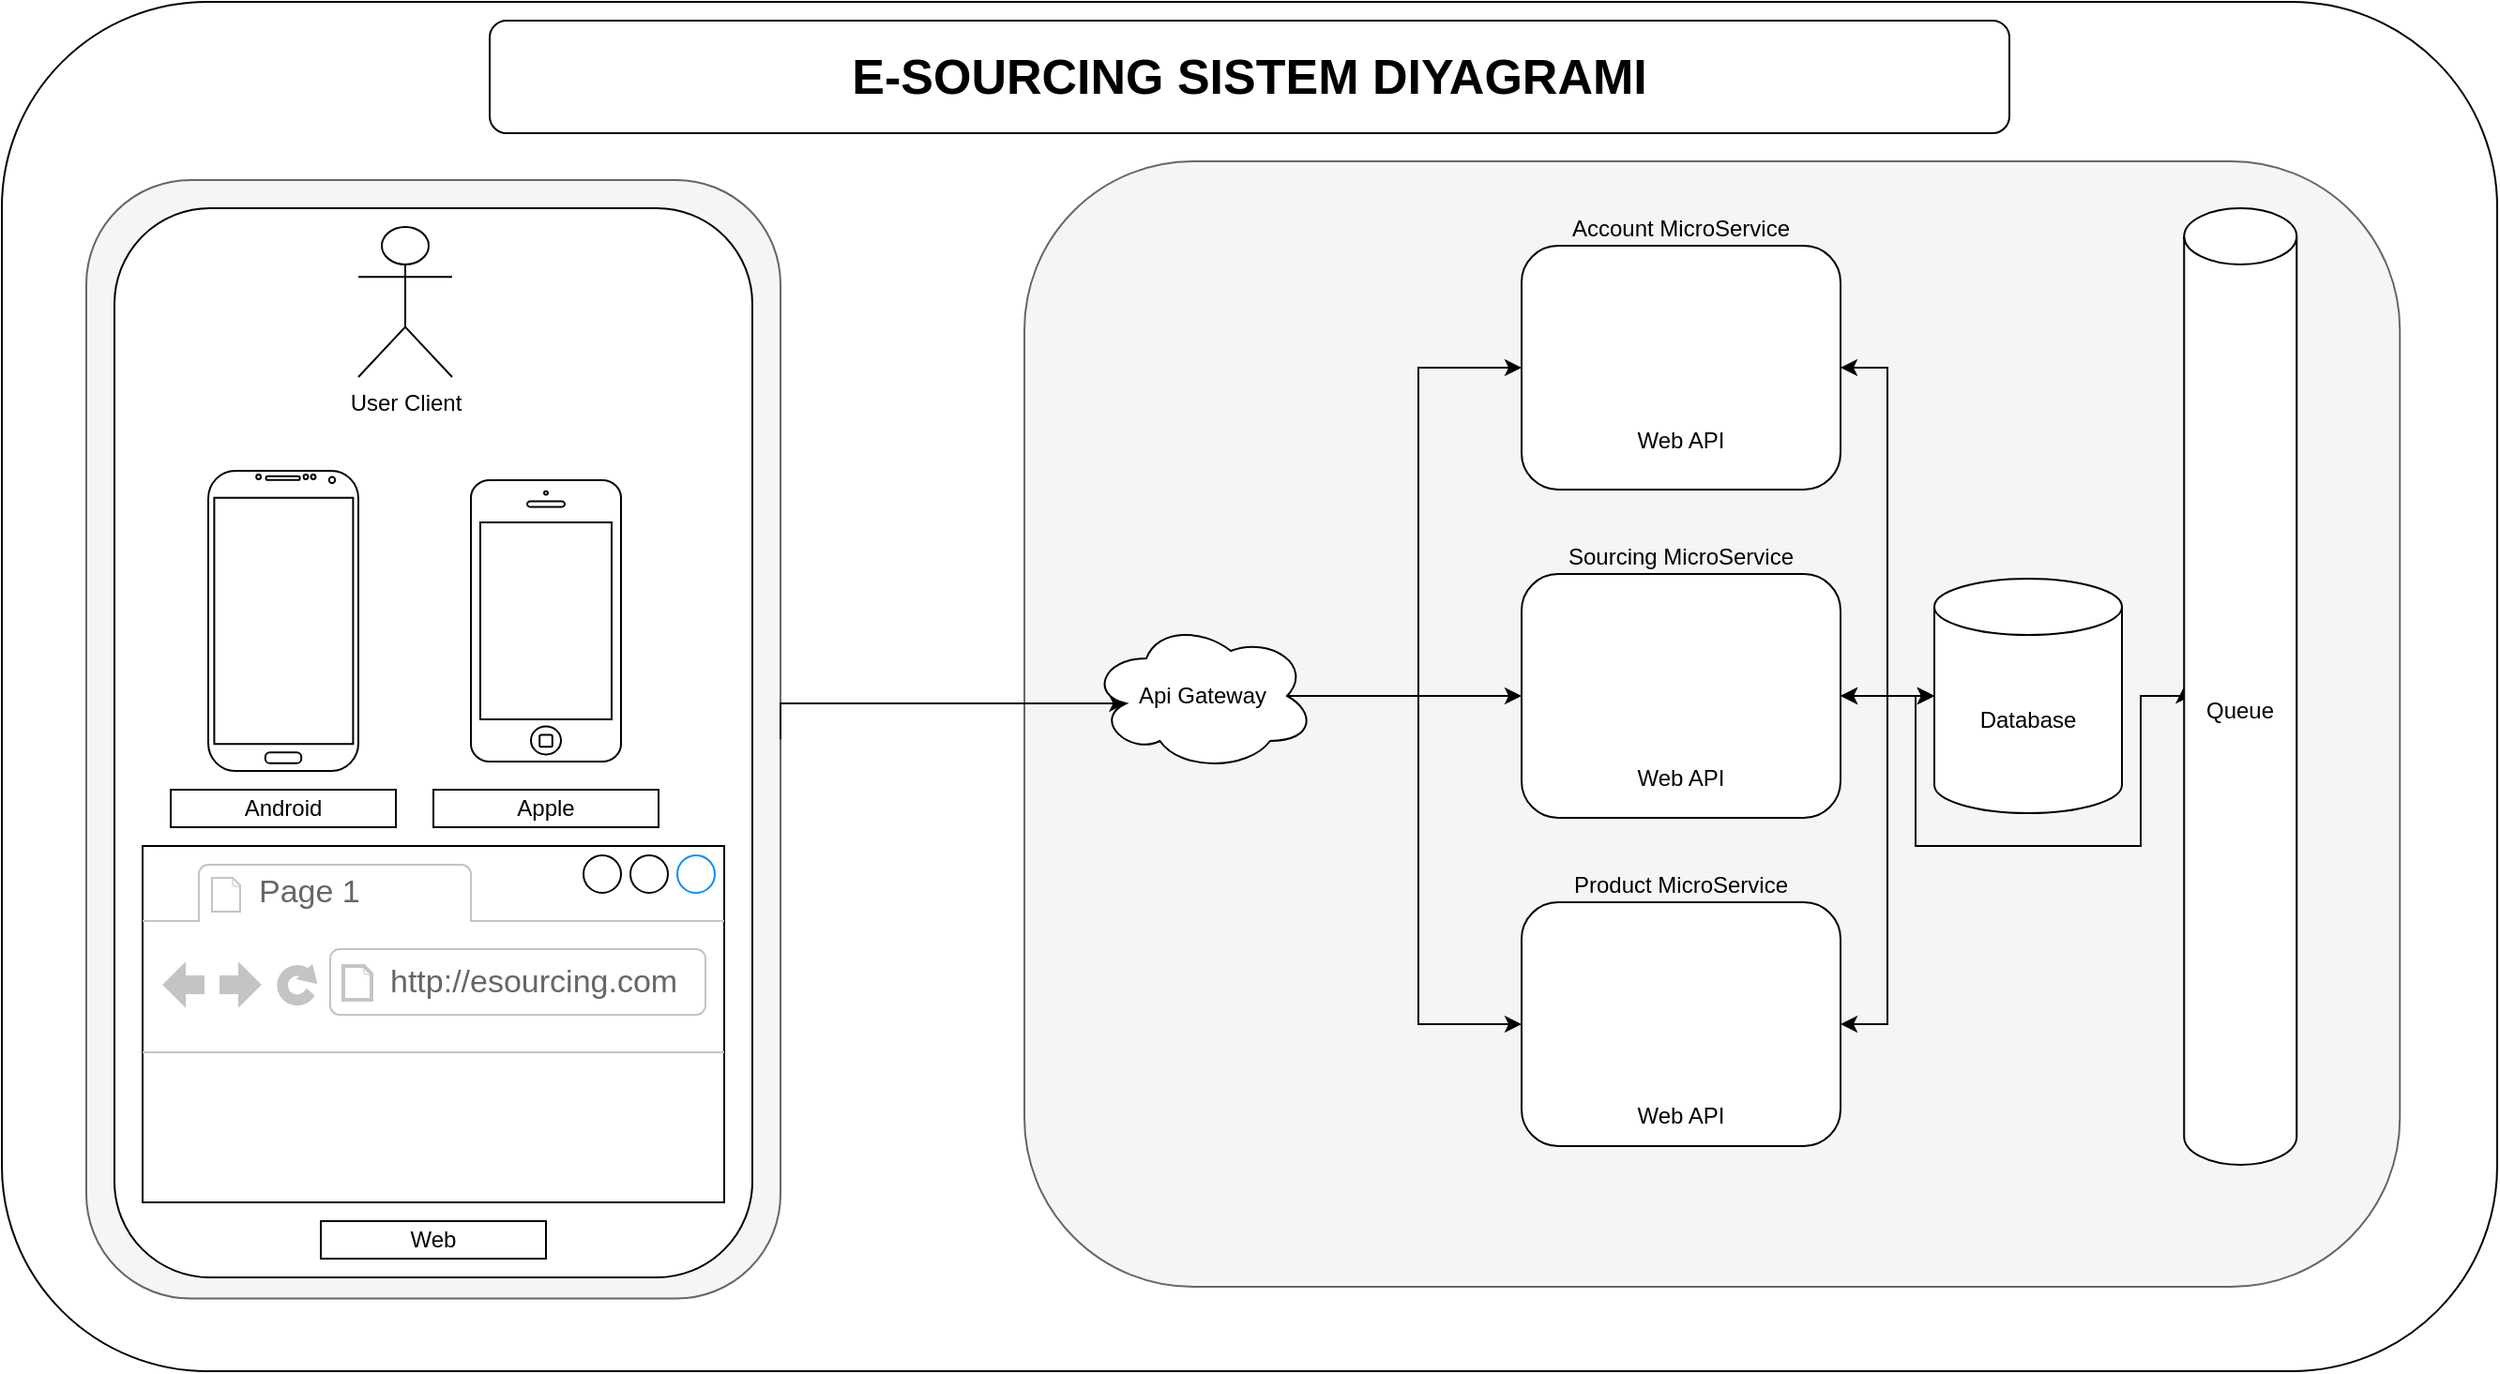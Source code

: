 <mxfile version="20.7.4" type="device"><diagram id="aTLNWKOvmN5PdNbxgp5e" name="Page-1"><mxGraphModel dx="1593" dy="1940" grid="1" gridSize="10" guides="1" tooltips="1" connect="1" arrows="1" fold="1" page="1" pageScale="1" pageWidth="850" pageHeight="1100" math="0" shadow="0"><root><mxCell id="0"/><mxCell id="1" parent="0"/><mxCell id="OZTG2QsQ4JrXYMYJ0QIu-56" value="" style="rounded=1;whiteSpace=wrap;html=1;" vertex="1" parent="1"><mxGeometry x="10" y="-20" width="1330" height="730" as="geometry"/></mxCell><mxCell id="OZTG2QsQ4JrXYMYJ0QIu-2" value="" style="rounded=1;whiteSpace=wrap;html=1;rotation=90;fillColor=#f5f5f5;fontColor=#333333;strokeColor=#666666;" vertex="1" parent="1"><mxGeometry x="-58.12" y="188.13" width="596.25" height="370" as="geometry"/></mxCell><mxCell id="OZTG2QsQ4JrXYMYJ0QIu-23" value="" style="rounded=1;whiteSpace=wrap;html=1;" vertex="1" parent="1"><mxGeometry x="70" y="90" width="340" height="570" as="geometry"/></mxCell><mxCell id="OZTG2QsQ4JrXYMYJ0QIu-3" value="" style="rounded=1;whiteSpace=wrap;html=1;rotation=90;fillColor=#f5f5f5;fontColor=#333333;strokeColor=#666666;" vertex="1" parent="1"><mxGeometry x="621.57" y="-1.56" width="600" height="733.13" as="geometry"/></mxCell><mxCell id="OZTG2QsQ4JrXYMYJ0QIu-4" value="User Client" style="shape=umlActor;verticalLabelPosition=bottom;verticalAlign=top;html=1;outlineConnect=0;" vertex="1" parent="1"><mxGeometry x="200" y="100" width="50" height="80" as="geometry"/></mxCell><mxCell id="OZTG2QsQ4JrXYMYJ0QIu-22" style="edgeStyle=orthogonalEdgeStyle;rounded=0;orthogonalLoop=1;jettySize=auto;html=1;exitX=0.5;exitY=0;exitDx=0;exitDy=0;entryX=0.16;entryY=0.55;entryDx=0;entryDy=0;entryPerimeter=0;" edge="1" parent="1" source="OZTG2QsQ4JrXYMYJ0QIu-2" target="OZTG2QsQ4JrXYMYJ0QIu-21"><mxGeometry relative="1" as="geometry"><Array as="points"><mxPoint x="425" y="354"/></Array></mxGeometry></mxCell><mxCell id="OZTG2QsQ4JrXYMYJ0QIu-9" value="" style="verticalLabelPosition=bottom;verticalAlign=top;html=1;shadow=0;dashed=0;strokeWidth=1;shape=mxgraph.android.phone2;" vertex="1" parent="1"><mxGeometry x="120" y="230" width="80" height="160" as="geometry"/></mxCell><mxCell id="OZTG2QsQ4JrXYMYJ0QIu-10" value="" style="html=1;verticalLabelPosition=bottom;labelBackgroundColor=#ffffff;verticalAlign=top;shadow=0;dashed=0;strokeWidth=1;shape=mxgraph.ios7.misc.iphone;" vertex="1" parent="1"><mxGeometry x="260" y="235" width="80" height="150" as="geometry"/></mxCell><mxCell id="OZTG2QsQ4JrXYMYJ0QIu-15" value="" style="strokeWidth=1;shadow=0;dashed=0;align=center;html=1;shape=mxgraph.mockup.containers.browserWindow;rSize=0;strokeColor2=#008cff;strokeColor3=#c4c4c4;mainText=,;recursiveResize=0;" vertex="1" parent="1"><mxGeometry x="85" y="430" width="310" height="190" as="geometry"/></mxCell><mxCell id="OZTG2QsQ4JrXYMYJ0QIu-16" value="Page 1" style="strokeWidth=1;shadow=0;dashed=0;align=center;html=1;shape=mxgraph.mockup.containers.anchor;fontSize=17;fontColor=#666666;align=left;fillColor=#0A0A0A;" vertex="1" parent="OZTG2QsQ4JrXYMYJ0QIu-15"><mxGeometry x="60" y="12" width="110" height="26" as="geometry"/></mxCell><mxCell id="OZTG2QsQ4JrXYMYJ0QIu-17" value="http://esourcing.com" style="strokeWidth=1;shadow=0;dashed=0;align=center;html=1;shape=mxgraph.mockup.containers.anchor;rSize=0;fontSize=17;fontColor=#666666;align=left;fillColor=#0A0A0A;" vertex="1" parent="OZTG2QsQ4JrXYMYJ0QIu-15"><mxGeometry x="130" y="60" width="250" height="26" as="geometry"/></mxCell><mxCell id="OZTG2QsQ4JrXYMYJ0QIu-55" value="" style="shape=image;verticalLabelPosition=bottom;labelBackgroundColor=default;verticalAlign=top;aspect=fixed;imageAspect=0;image=https://upload.wikimedia.org/wikipedia/commons/thumb/a/a7/React-icon.svg/539px-React-icon.svg.png;" vertex="1" parent="OZTG2QsQ4JrXYMYJ0QIu-15"><mxGeometry x="115" y="120" width="69.03" height="60" as="geometry"/></mxCell><mxCell id="OZTG2QsQ4JrXYMYJ0QIu-18" value="Android" style="rounded=0;whiteSpace=wrap;html=1;" vertex="1" parent="1"><mxGeometry x="100" y="400" width="120" height="20" as="geometry"/></mxCell><mxCell id="OZTG2QsQ4JrXYMYJ0QIu-19" value="Apple" style="rounded=0;whiteSpace=wrap;html=1;" vertex="1" parent="1"><mxGeometry x="240" y="400" width="120" height="20" as="geometry"/></mxCell><mxCell id="OZTG2QsQ4JrXYMYJ0QIu-20" value="Web" style="rounded=0;whiteSpace=wrap;html=1;" vertex="1" parent="1"><mxGeometry x="180" y="630" width="120" height="20" as="geometry"/></mxCell><mxCell id="OZTG2QsQ4JrXYMYJ0QIu-28" style="edgeStyle=orthogonalEdgeStyle;rounded=0;orthogonalLoop=1;jettySize=auto;html=1;exitX=0.875;exitY=0.5;exitDx=0;exitDy=0;exitPerimeter=0;entryX=0;entryY=0.5;entryDx=0;entryDy=0;" edge="1" parent="1" source="OZTG2QsQ4JrXYMYJ0QIu-21" target="OZTG2QsQ4JrXYMYJ0QIu-24"><mxGeometry relative="1" as="geometry"/></mxCell><mxCell id="OZTG2QsQ4JrXYMYJ0QIu-29" style="edgeStyle=orthogonalEdgeStyle;rounded=0;orthogonalLoop=1;jettySize=auto;html=1;exitX=0.875;exitY=0.5;exitDx=0;exitDy=0;exitPerimeter=0;entryX=0;entryY=0.5;entryDx=0;entryDy=0;" edge="1" parent="1" source="OZTG2QsQ4JrXYMYJ0QIu-21" target="OZTG2QsQ4JrXYMYJ0QIu-25"><mxGeometry relative="1" as="geometry"/></mxCell><mxCell id="OZTG2QsQ4JrXYMYJ0QIu-21" value="Api Gateway" style="ellipse;shape=cloud;whiteSpace=wrap;html=1;" vertex="1" parent="1"><mxGeometry x="590" y="310" width="120" height="80" as="geometry"/></mxCell><mxCell id="OZTG2QsQ4JrXYMYJ0QIu-32" style="edgeStyle=orthogonalEdgeStyle;rounded=0;orthogonalLoop=1;jettySize=auto;html=1;exitX=1;exitY=0.5;exitDx=0;exitDy=0;entryX=0;entryY=0.5;entryDx=0;entryDy=0;entryPerimeter=0;endArrow=classic;endFill=1;startArrow=classic;startFill=1;" edge="1" parent="1" source="OZTG2QsQ4JrXYMYJ0QIu-24" target="OZTG2QsQ4JrXYMYJ0QIu-31"><mxGeometry relative="1" as="geometry"/></mxCell><mxCell id="OZTG2QsQ4JrXYMYJ0QIu-24" value="Account MicroService" style="rounded=1;whiteSpace=wrap;html=1;labelPosition=center;verticalLabelPosition=top;align=center;verticalAlign=bottom;" vertex="1" parent="1"><mxGeometry x="820" y="110" width="170" height="130" as="geometry"/></mxCell><mxCell id="OZTG2QsQ4JrXYMYJ0QIu-33" style="edgeStyle=orthogonalEdgeStyle;rounded=0;orthogonalLoop=1;jettySize=auto;html=1;exitX=1;exitY=0.5;exitDx=0;exitDy=0;entryX=0;entryY=0.5;entryDx=0;entryDy=0;entryPerimeter=0;startArrow=classic;startFill=1;" edge="1" parent="1" source="OZTG2QsQ4JrXYMYJ0QIu-25" target="OZTG2QsQ4JrXYMYJ0QIu-31"><mxGeometry relative="1" as="geometry"/></mxCell><mxCell id="OZTG2QsQ4JrXYMYJ0QIu-40" style="edgeStyle=orthogonalEdgeStyle;rounded=0;orthogonalLoop=1;jettySize=auto;html=1;exitX=1;exitY=0.5;exitDx=0;exitDy=0;entryX=0;entryY=0.5;entryDx=0;entryDy=0;entryPerimeter=0;startArrow=classic;startFill=1;endArrow=classic;endFill=1;" edge="1" parent="1" source="OZTG2QsQ4JrXYMYJ0QIu-25" target="OZTG2QsQ4JrXYMYJ0QIu-39"><mxGeometry relative="1" as="geometry"><Array as="points"><mxPoint x="1030" y="350"/><mxPoint x="1030" y="430"/><mxPoint x="1150" y="430"/><mxPoint x="1150" y="350"/></Array></mxGeometry></mxCell><mxCell id="OZTG2QsQ4JrXYMYJ0QIu-25" value="Sourcing MicroService" style="rounded=1;whiteSpace=wrap;html=1;labelPosition=center;verticalLabelPosition=top;align=center;verticalAlign=bottom;" vertex="1" parent="1"><mxGeometry x="820" y="285" width="170" height="130" as="geometry"/></mxCell><mxCell id="OZTG2QsQ4JrXYMYJ0QIu-34" style="edgeStyle=orthogonalEdgeStyle;rounded=0;orthogonalLoop=1;jettySize=auto;html=1;exitX=1;exitY=0.5;exitDx=0;exitDy=0;entryX=0;entryY=0.5;entryDx=0;entryDy=0;entryPerimeter=0;startArrow=classic;startFill=1;" edge="1" parent="1" source="OZTG2QsQ4JrXYMYJ0QIu-26" target="OZTG2QsQ4JrXYMYJ0QIu-31"><mxGeometry relative="1" as="geometry"/></mxCell><mxCell id="OZTG2QsQ4JrXYMYJ0QIu-26" value="Product MicroService" style="rounded=1;whiteSpace=wrap;html=1;labelPosition=center;verticalLabelPosition=top;align=center;verticalAlign=bottom;" vertex="1" parent="1"><mxGeometry x="820" y="460" width="170" height="130" as="geometry"/></mxCell><mxCell id="OZTG2QsQ4JrXYMYJ0QIu-30" style="edgeStyle=orthogonalEdgeStyle;rounded=0;orthogonalLoop=1;jettySize=auto;html=1;exitX=0.875;exitY=0.5;exitDx=0;exitDy=0;exitPerimeter=0;entryX=0;entryY=0.5;entryDx=0;entryDy=0;" edge="1" parent="1" source="OZTG2QsQ4JrXYMYJ0QIu-21" target="OZTG2QsQ4JrXYMYJ0QIu-26"><mxGeometry relative="1" as="geometry"/></mxCell><mxCell id="OZTG2QsQ4JrXYMYJ0QIu-31" value="Database" style="shape=cylinder3;whiteSpace=wrap;html=1;boundedLbl=1;backgroundOutline=1;size=15;" vertex="1" parent="1"><mxGeometry x="1040" y="287.5" width="100" height="125" as="geometry"/></mxCell><mxCell id="OZTG2QsQ4JrXYMYJ0QIu-39" value="Queue" style="shape=cylinder3;whiteSpace=wrap;html=1;boundedLbl=1;backgroundOutline=1;size=15;" vertex="1" parent="1"><mxGeometry x="1173.13" y="90" width="60" height="510" as="geometry"/></mxCell><mxCell id="OZTG2QsQ4JrXYMYJ0QIu-41" value="" style="shape=image;verticalLabelPosition=bottom;labelBackgroundColor=default;verticalAlign=top;aspect=fixed;imageAspect=0;image=https://miro.medium.com/max/336/1*glD7bNJG3SlO0_xNmSGPcQ.png;" vertex="1" parent="1"><mxGeometry x="580" y="110" width="93.66" height="80" as="geometry"/></mxCell><mxCell id="OZTG2QsQ4JrXYMYJ0QIu-44" value="" style="shape=image;verticalLabelPosition=bottom;labelBackgroundColor=default;verticalAlign=top;aspect=fixed;imageAspect=0;image=https://cdn.freebiesupply.com/logos/thumbs/2x/rabbitmq-logo.png;" vertex="1" parent="1"><mxGeometry x="1169.8" y="287.5" width="66.67" height="50" as="geometry"/></mxCell><mxCell id="OZTG2QsQ4JrXYMYJ0QIu-45" value="Web API" style="shape=image;verticalLabelPosition=bottom;labelBackgroundColor=default;verticalAlign=top;aspect=fixed;imageAspect=0;image=https://4allportal.com/wp-content/uploads/apirest_final.jpeg;" vertex="1" parent="1"><mxGeometry x="855.54" y="130" width="98.91" height="70" as="geometry"/></mxCell><mxCell id="OZTG2QsQ4JrXYMYJ0QIu-46" value="Web API" style="shape=image;verticalLabelPosition=bottom;labelBackgroundColor=default;verticalAlign=top;aspect=fixed;imageAspect=0;image=https://4allportal.com/wp-content/uploads/apirest_final.jpeg;" vertex="1" parent="1"><mxGeometry x="855.55" y="310" width="98.91" height="70" as="geometry"/></mxCell><mxCell id="OZTG2QsQ4JrXYMYJ0QIu-47" value="Web API" style="shape=image;verticalLabelPosition=bottom;labelBackgroundColor=default;verticalAlign=top;aspect=fixed;imageAspect=0;image=https://4allportal.com/wp-content/uploads/apirest_final.jpeg;" vertex="1" parent="1"><mxGeometry x="855.55" y="490" width="98.91" height="70" as="geometry"/></mxCell><mxCell id="OZTG2QsQ4JrXYMYJ0QIu-48" value="" style="shape=image;verticalLabelPosition=bottom;labelBackgroundColor=default;verticalAlign=top;aspect=fixed;imageAspect=0;image=https://assets.stickpng.com/images/58481021cef1014c0b5e494b.png;" vertex="1" parent="1"><mxGeometry x="1054.86" y="380" width="70.27" height="20" as="geometry"/></mxCell><mxCell id="OZTG2QsQ4JrXYMYJ0QIu-52" value="" style="shape=image;verticalLabelPosition=bottom;labelBackgroundColor=default;verticalAlign=top;aspect=fixed;imageAspect=0;image=https://upload.wikimedia.org/wikipedia/commons/thumb/a/a7/React-icon.svg/539px-React-icon.svg.png;" vertex="1" parent="1"><mxGeometry x="125.49" y="285" width="69.03" height="60" as="geometry"/></mxCell><mxCell id="OZTG2QsQ4JrXYMYJ0QIu-53" value="" style="shape=image;verticalLabelPosition=bottom;labelBackgroundColor=default;verticalAlign=top;aspect=fixed;imageAspect=0;image=https://upload.wikimedia.org/wikipedia/commons/thumb/a/a7/React-icon.svg/539px-React-icon.svg.png;" vertex="1" parent="1"><mxGeometry x="265.48" y="280" width="69.03" height="60" as="geometry"/></mxCell><mxCell id="OZTG2QsQ4JrXYMYJ0QIu-57" value="&lt;b&gt;&lt;font style=&quot;font-size: 26px;&quot;&gt;E-SOURCING SISTEM DIYAGRAMI&lt;/font&gt;&lt;/b&gt;" style="rounded=1;whiteSpace=wrap;html=1;" vertex="1" parent="1"><mxGeometry x="270" y="-10" width="810" height="60" as="geometry"/></mxCell></root></mxGraphModel></diagram></mxfile>